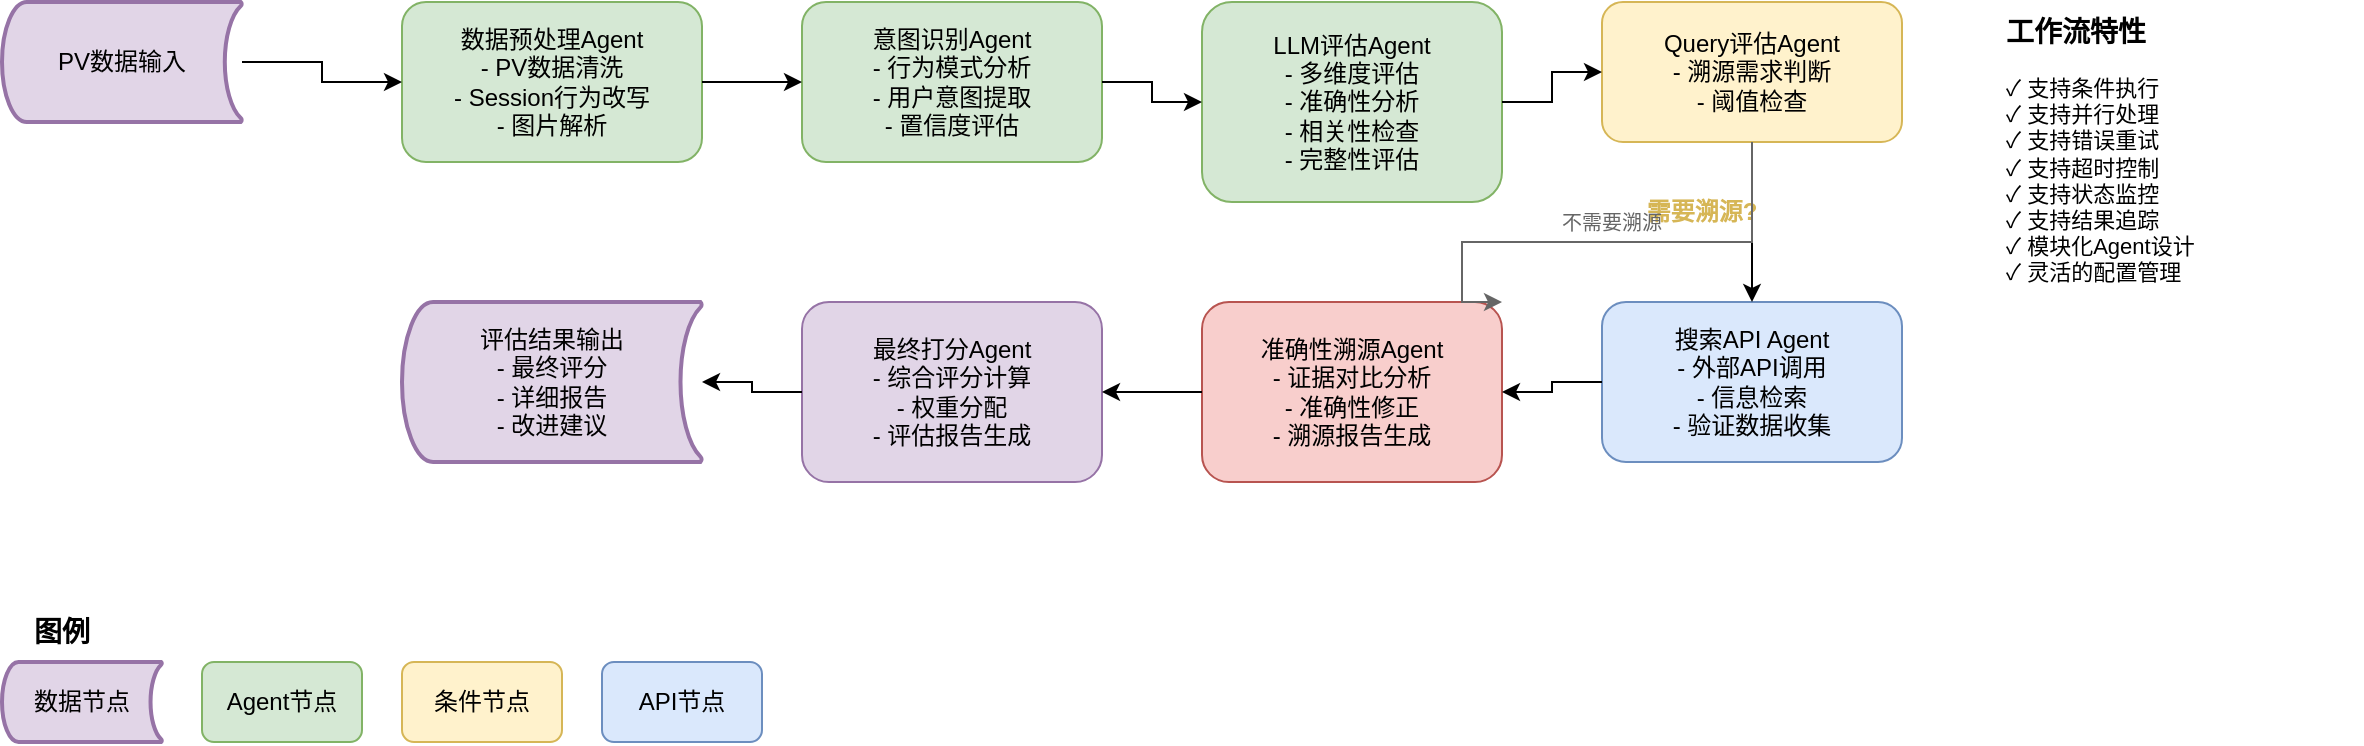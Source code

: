 <mxfile version="27.1.3">
  <diagram name="Manus Session评估工作流" id="manus_session_workflow">
    <mxGraphModel dx="1200" dy="800" grid="1" gridSize="10" guides="1" tooltips="1" connect="1" arrows="1" fold="1" page="1" pageScale="1" pageWidth="1400" pageHeight="900" math="0" shadow="0">
      <root>
        <mxCell id="0" />
        <mxCell id="1" parent="0" />

        <!-- 输入数据 -->
        <mxCell id="input_data" value="PV数据输入" style="strokeWidth=2;html=1;shape=mxgraph.flowchart.stored_data;whiteSpace=wrap;fillColor=#e1d5e7;strokeColor=#9673a6;" vertex="1" parent="1">
          <mxGeometry x="50" y="50" width="120" height="60" as="geometry" />
        </mxCell>

        <!-- 数据预处理节点 -->
        <mxCell id="data_preprocessing" value="数据预处理Agent&#xa;- PV数据清洗&#xa;- Session行为改写&#xa;- 图片解析" style="rounded=1;whiteSpace=wrap;html=1;fillColor=#d5e8d4;strokeColor=#82b366;" vertex="1" parent="1">
          <mxGeometry x="250" y="50" width="150" height="80" as="geometry" />
        </mxCell>

        <!-- 意图识别节点 -->
        <mxCell id="intent_recognition" value="意图识别Agent&#xa;- 行为模式分析&#xa;- 用户意图提取&#xa;- 置信度评估" style="rounded=1;whiteSpace=wrap;html=1;fillColor=#d5e8d4;strokeColor=#82b366;" vertex="1" parent="1">
          <mxGeometry x="450" y="50" width="150" height="80" as="geometry" />
        </mxCell>

        <!-- LLM评估节点 -->
        <mxCell id="llm_evaluation" value="LLM评估Agent&#xa;- 多维度评估&#xa;- 准确性分析&#xa;- 相关性检查&#xa;- 完整性评估" style="rounded=1;whiteSpace=wrap;html=1;fillColor=#d5e8d4;strokeColor=#82b366;" vertex="1" parent="1">
          <mxGeometry x="650" y="50" width="150" height="100" as="geometry" />
        </mxCell>

        <!-- 条件判断节点 -->
        <mxCell id="query_assessment" value="Query评估Agent&#xa;- 溯源需求判断&#xa;- 阈值检查" style="rounded=1;whiteSpace=wrap;html=1;fillColor=#fff2cc;strokeColor=#d6b656;" vertex="1" parent="1">
          <mxGeometry x="850" y="50" width="150" height="70" as="geometry" />
        </mxCell>

        <!-- 搜索API节点 -->
        <mxCell id="search_api" value="搜索API Agent&#xa;- 外部API调用&#xa;- 信息检索&#xa;- 验证数据收集" style="rounded=1;whiteSpace=wrap;html=1;fillColor=#dae8fc;strokeColor=#6c8ebf;" vertex="1" parent="1">
          <mxGeometry x="850" y="200" width="150" height="80" as="geometry" />
        </mxCell>

        <!-- 准确性溯源节点 -->
        <mxCell id="accuracy_tracing" value="准确性溯源Agent&#xa;- 证据对比分析&#xa;- 准确性修正&#xa;- 溯源报告生成" style="rounded=1;whiteSpace=wrap;html=1;fillColor=#f8cecc;strokeColor=#b85450;" vertex="1" parent="1">
          <mxGeometry x="650" y="200" width="150" height="90" as="geometry" />
        </mxCell>

        <!-- 最终打分节点 -->
        <mxCell id="final_scoring" value="最终打分Agent&#xa;- 综合评分计算&#xa;- 权重分配&#xa;- 评估报告生成" style="rounded=1;whiteSpace=wrap;html=1;fillColor=#e1d5e7;strokeColor=#9673a6;" vertex="1" parent="1">
          <mxGeometry x="450" y="200" width="150" height="90" as="geometry" />
        </mxCell>

        <!-- 输出结果 -->
        <mxCell id="output_result" value="评估结果输出&#xa;- 最终评分&#xa;- 详细报告&#xa;- 改进建议" style="strokeWidth=2;html=1;shape=mxgraph.flowchart.stored_data;whiteSpace=wrap;fillColor=#e1d5e7;strokeColor=#9673a6;" vertex="1" parent="1">
          <mxGeometry x="250" y="200" width="150" height="80" as="geometry" />
        </mxCell>

        <!-- 连接线 -->
        <mxCell id="edge1" style="edgeStyle=orthogonalEdgeStyle;rounded=0;orthogonalLoop=1;jettySize=auto;html=1;exitX=1;exitY=0.5;exitDx=0;exitDy=0;exitPerimeter=0;entryX=0;entryY=0.5;entryDx=0;entryDy=0;" edge="1" parent="1" source="input_data" target="data_preprocessing">
          <mxGeometry relative="1" as="geometry" />
        </mxCell>

        <mxCell id="edge2" style="edgeStyle=orthogonalEdgeStyle;rounded=0;orthogonalLoop=1;jettySize=auto;html=1;exitX=1;exitY=0.5;exitDx=0;exitDy=0;entryX=0;entryY=0.5;entryDx=0;entryDy=0;" edge="1" parent="1" source="data_preprocessing" target="intent_recognition">
          <mxGeometry relative="1" as="geometry" />
        </mxCell>

        <mxCell id="edge3" style="edgeStyle=orthogonalEdgeStyle;rounded=0;orthogonalLoop=1;jettySize=auto;html=1;exitX=1;exitY=0.5;exitDx=0;exitDy=0;entryX=0;entryY=0.5;entryDx=0;entryDy=0;" edge="1" parent="1" source="intent_recognition" target="llm_evaluation">
          <mxGeometry relative="1" as="geometry" />
        </mxCell>

        <mxCell id="edge4" style="edgeStyle=orthogonalEdgeStyle;rounded=0;orthogonalLoop=1;jettySize=auto;html=1;exitX=1;exitY=0.5;exitDx=0;exitDy=0;entryX=0;entryY=0.5;entryDx=0;entryDy=0;" edge="1" parent="1" source="llm_evaluation" target="query_assessment">
          <mxGeometry relative="1" as="geometry" />
        </mxCell>

        <mxCell id="edge5" style="edgeStyle=orthogonalEdgeStyle;rounded=0;orthogonalLoop=1;jettySize=auto;html=1;exitX=0.5;exitY=1;exitDx=0;exitDy=0;entryX=0.5;entryY=0;entryDx=0;entryDy=0;" edge="1" parent="1" source="query_assessment" target="search_api">
          <mxGeometry relative="1" as="geometry" />
        </mxCell>

        <mxCell id="edge6" style="edgeStyle=orthogonalEdgeStyle;rounded=0;orthogonalLoop=1;jettySize=auto;html=1;exitX=0;exitY=0.5;exitDx=0;exitDy=0;entryX=1;entryY=0.5;entryDx=0;entryDy=0;" edge="1" parent="1" source="search_api" target="accuracy_tracing">
          <mxGeometry relative="1" as="geometry" />
        </mxCell>

        <mxCell id="edge7" style="edgeStyle=orthogonalEdgeStyle;rounded=0;orthogonalLoop=1;jettySize=auto;html=1;exitX=0;exitY=0.5;exitDx=0;exitDy=0;entryX=1;entryY=0.5;entryDx=0;entryDy=0;" edge="1" parent="1" source="accuracy_tracing" target="final_scoring">
          <mxGeometry relative="1" as="geometry" />
        </mxCell>

        <mxCell id="edge8" style="edgeStyle=orthogonalEdgeStyle;rounded=0;orthogonalLoop=1;jettySize=auto;html=1;exitX=0;exitY=0.5;exitDx=0;exitDy=0;entryX=1;entryY=0.5;entryDx=0;entryDy=0;entryPerimeter=0;" edge="1" parent="1" source="final_scoring" target="output_result">
          <mxGeometry relative="1" as="geometry" />
        </mxCell>

        <!-- 条件判断标签 -->
        <mxCell id="condition_label" value="需要溯源?" style="text;html=1;strokeColor=none;fillColor=none;align=center;verticalAlign=middle;whiteSpace=wrap;rounded=0;fontStyle=1;fontSize=12;fontColor=#d6b656;" vertex="1" parent="1">
          <mxGeometry x="860" y="140" width="80" height="30" as="geometry" />
        </mxCell>

        <!-- 跳过路径 -->
        <mxCell id="skip_edge" style="edgeStyle=orthogonalEdgeStyle;rounded=0;orthogonalLoop=1;jettySize=auto;html=1;exitX=0.5;exitY=1;exitDx=0;exitDy=0;entryX=1;entryY=0;entryDx=0;entryDy=0;strokeStyle=dashed;strokeColor=#666666;" edge="1" parent="1" source="query_assessment" target="accuracy_tracing">
          <mxGeometry relative="1" as="geometry">
            <Array as="points">
              <mxPoint x="925" y="170" />
              <mxPoint x="780" y="170" />
            </Array>
          </mxGeometry>
        </mxCell>

        <mxCell id="skip_label" value="不需要溯源" style="text;html=1;strokeColor=none;fillColor=none;align=center;verticalAlign=middle;whiteSpace=wrap;rounded=0;fontSize=10;fontColor=#666666;" vertex="1" parent="1">
          <mxGeometry x="820" y="150" width="70" height="20" as="geometry" />
        </mxCell>

        <!-- 图例 -->
        <mxCell id="legend_title" value="图例" style="text;html=1;strokeColor=none;fillColor=none;align=center;verticalAlign=middle;whiteSpace=wrap;rounded=0;fontStyle=1;fontSize=14;" vertex="1" parent="1">
          <mxGeometry x="50" y="350" width="60" height="30" as="geometry" />
        </mxCell>

        <mxCell id="legend_data" value="数据节点" style="strokeWidth=2;html=1;shape=mxgraph.flowchart.stored_data;whiteSpace=wrap;fillColor=#e1d5e7;strokeColor=#9673a6;" vertex="1" parent="1">
          <mxGeometry x="50" y="380" width="80" height="40" as="geometry" />
        </mxCell>

        <mxCell id="legend_agent" value="Agent节点" style="rounded=1;whiteSpace=wrap;html=1;fillColor=#d5e8d4;strokeColor=#82b366;" vertex="1" parent="1">
          <mxGeometry x="150" y="380" width="80" height="40" as="geometry" />
        </mxCell>

        <mxCell id="legend_condition" value="条件节点" style="rounded=1;whiteSpace=wrap;html=1;fillColor=#fff2cc;strokeColor=#d6b656;" vertex="1" parent="1">
          <mxGeometry x="250" y="380" width="80" height="40" as="geometry" />
        </mxCell>

        <mxCell id="legend_api" value="API节点" style="rounded=1;whiteSpace=wrap;html=1;fillColor=#dae8fc;strokeColor=#6c8ebf;" vertex="1" parent="1">
          <mxGeometry x="350" y="380" width="80" height="40" as="geometry" />
        </mxCell>

        <!-- 工作流属性说明 -->
        <mxCell id="properties_title" value="工作流特性" style="text;html=1;strokeColor=none;fillColor=none;align=left;verticalAlign=middle;whiteSpace=wrap;rounded=0;fontStyle=1;fontSize=14;" vertex="1" parent="1">
          <mxGeometry x="1050" y="50" width="100" height="30" as="geometry" />
        </mxCell>

        <mxCell id="properties_text" value="✓ 支持条件执行&#xa;✓ 支持并行处理&#xa;✓ 支持错误重试&#xa;✓ 支持超时控制&#xa;✓ 支持状态监控&#xa;✓ 支持结果追踪&#xa;✓ 模块化Agent设计&#xa;✓ 灵活的配置管理" style="text;html=1;strokeColor=none;fillColor=none;align=left;verticalAlign=top;whiteSpace=wrap;rounded=0;fontSize=11;" vertex="1" parent="1">
          <mxGeometry x="1050" y="80" width="180" height="160" as="geometry" />
        </mxCell>

      </root>
    </mxGraphModel>
  </diagram>
</mxfile>
